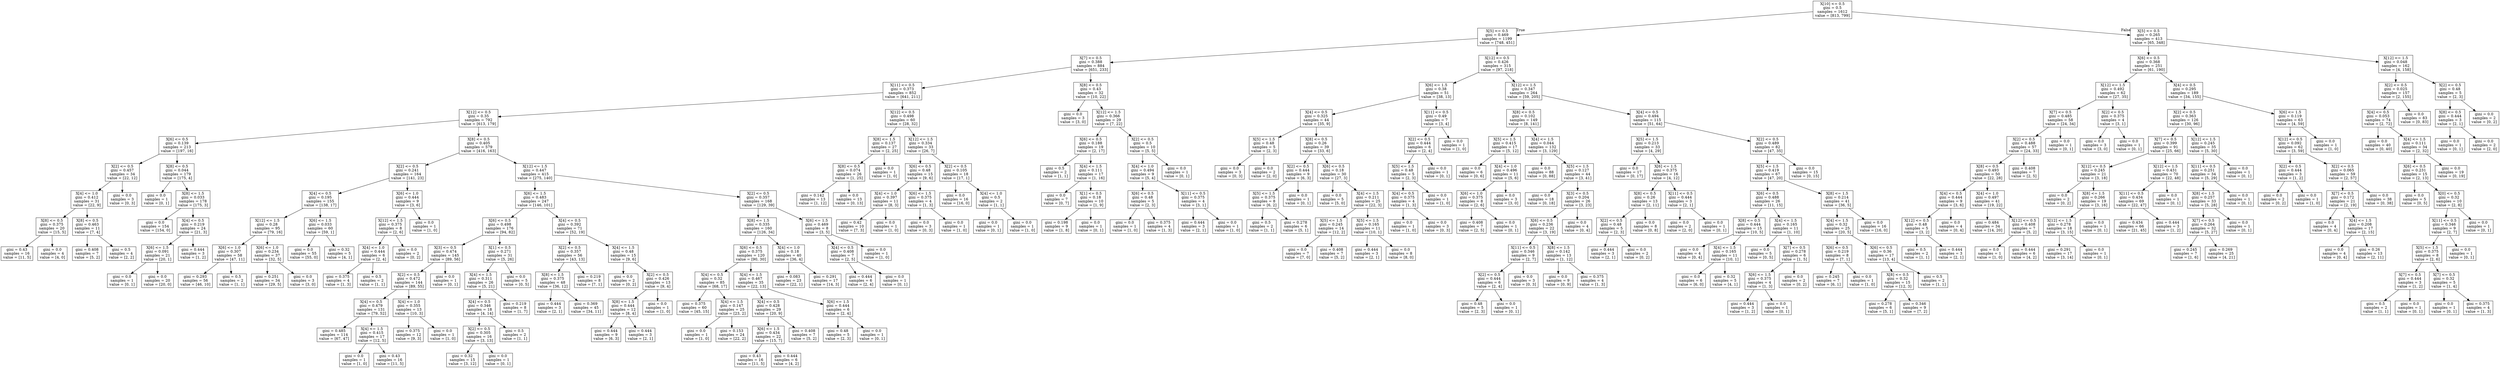 digraph Tree {
node [shape=box] ;
0 [label="X[10] <= 0.5\ngini = 0.5\nsamples = 1612\nvalue = [813, 799]"] ;
1 [label="X[5] <= 0.5\ngini = 0.469\nsamples = 1199\nvalue = [748, 451]"] ;
0 -> 1 [labeldistance=2.5, labelangle=45, headlabel="True"] ;
2 [label="X[7] <= 0.5\ngini = 0.388\nsamples = 884\nvalue = [651, 233]"] ;
1 -> 2 ;
3 [label="X[11] <= 0.5\ngini = 0.373\nsamples = 852\nvalue = [641, 211]"] ;
2 -> 3 ;
4 [label="X[12] <= 0.5\ngini = 0.35\nsamples = 792\nvalue = [613, 179]"] ;
3 -> 4 ;
5 [label="X[6] <= 0.5\ngini = 0.139\nsamples = 213\nvalue = [197, 16]"] ;
4 -> 5 ;
6 [label="X[2] <= 0.5\ngini = 0.457\nsamples = 34\nvalue = [22, 12]"] ;
5 -> 6 ;
7 [label="X[4] <= 1.0\ngini = 0.412\nsamples = 31\nvalue = [22, 9]"] ;
6 -> 7 ;
8 [label="X[8] <= 0.5\ngini = 0.375\nsamples = 20\nvalue = [15, 5]"] ;
7 -> 8 ;
9 [label="gini = 0.43\nsamples = 16\nvalue = [11, 5]"] ;
8 -> 9 ;
10 [label="gini = 0.0\nsamples = 4\nvalue = [4, 0]"] ;
8 -> 10 ;
11 [label="X[8] <= 0.5\ngini = 0.463\nsamples = 11\nvalue = [7, 4]"] ;
7 -> 11 ;
12 [label="gini = 0.408\nsamples = 7\nvalue = [5, 2]"] ;
11 -> 12 ;
13 [label="gini = 0.5\nsamples = 4\nvalue = [2, 2]"] ;
11 -> 13 ;
14 [label="gini = 0.0\nsamples = 3\nvalue = [0, 3]"] ;
6 -> 14 ;
15 [label="X[8] <= 0.5\ngini = 0.044\nsamples = 179\nvalue = [175, 4]"] ;
5 -> 15 ;
16 [label="gini = 0.0\nsamples = 1\nvalue = [0, 1]"] ;
15 -> 16 ;
17 [label="X[8] <= 1.5\ngini = 0.033\nsamples = 178\nvalue = [175, 3]"] ;
15 -> 17 ;
18 [label="gini = 0.0\nsamples = 154\nvalue = [154, 0]"] ;
17 -> 18 ;
19 [label="X[4] <= 0.5\ngini = 0.219\nsamples = 24\nvalue = [21, 3]"] ;
17 -> 19 ;
20 [label="X[6] <= 1.5\ngini = 0.091\nsamples = 21\nvalue = [20, 1]"] ;
19 -> 20 ;
21 [label="gini = 0.0\nsamples = 1\nvalue = [0, 1]"] ;
20 -> 21 ;
22 [label="gini = 0.0\nsamples = 20\nvalue = [20, 0]"] ;
20 -> 22 ;
23 [label="gini = 0.444\nsamples = 3\nvalue = [1, 2]"] ;
19 -> 23 ;
24 [label="X[8] <= 0.5\ngini = 0.405\nsamples = 579\nvalue = [416, 163]"] ;
4 -> 24 ;
25 [label="X[2] <= 0.5\ngini = 0.241\nsamples = 164\nvalue = [141, 23]"] ;
24 -> 25 ;
26 [label="X[4] <= 0.5\ngini = 0.195\nsamples = 155\nvalue = [138, 17]"] ;
25 -> 26 ;
27 [label="X[12] <= 1.5\ngini = 0.28\nsamples = 95\nvalue = [79, 16]"] ;
26 -> 27 ;
28 [label="X[6] <= 1.0\ngini = 0.307\nsamples = 58\nvalue = [47, 11]"] ;
27 -> 28 ;
29 [label="gini = 0.293\nsamples = 56\nvalue = [46, 10]"] ;
28 -> 29 ;
30 [label="gini = 0.5\nsamples = 2\nvalue = [1, 1]"] ;
28 -> 30 ;
31 [label="X[6] <= 1.0\ngini = 0.234\nsamples = 37\nvalue = [32, 5]"] ;
27 -> 31 ;
32 [label="gini = 0.251\nsamples = 34\nvalue = [29, 5]"] ;
31 -> 32 ;
33 [label="gini = 0.0\nsamples = 3\nvalue = [3, 0]"] ;
31 -> 33 ;
34 [label="X[6] <= 1.5\ngini = 0.033\nsamples = 60\nvalue = [59, 1]"] ;
26 -> 34 ;
35 [label="gini = 0.0\nsamples = 55\nvalue = [55, 0]"] ;
34 -> 35 ;
36 [label="gini = 0.32\nsamples = 5\nvalue = [4, 1]"] ;
34 -> 36 ;
37 [label="X[6] <= 1.0\ngini = 0.444\nsamples = 9\nvalue = [3, 6]"] ;
25 -> 37 ;
38 [label="X[12] <= 1.5\ngini = 0.375\nsamples = 8\nvalue = [2, 6]"] ;
37 -> 38 ;
39 [label="X[4] <= 1.0\ngini = 0.444\nsamples = 6\nvalue = [2, 4]"] ;
38 -> 39 ;
40 [label="gini = 0.375\nsamples = 4\nvalue = [1, 3]"] ;
39 -> 40 ;
41 [label="gini = 0.5\nsamples = 2\nvalue = [1, 1]"] ;
39 -> 41 ;
42 [label="gini = 0.0\nsamples = 2\nvalue = [0, 2]"] ;
38 -> 42 ;
43 [label="gini = 0.0\nsamples = 1\nvalue = [1, 0]"] ;
37 -> 43 ;
44 [label="X[12] <= 1.5\ngini = 0.447\nsamples = 415\nvalue = [275, 140]"] ;
24 -> 44 ;
45 [label="X[6] <= 1.5\ngini = 0.483\nsamples = 247\nvalue = [146, 101]"] ;
44 -> 45 ;
46 [label="X[6] <= 0.5\ngini = 0.498\nsamples = 176\nvalue = [94, 82]"] ;
45 -> 46 ;
47 [label="X[3] <= 0.5\ngini = 0.474\nsamples = 145\nvalue = [89, 56]"] ;
46 -> 47 ;
48 [label="X[2] <= 0.5\ngini = 0.472\nsamples = 144\nvalue = [89, 55]"] ;
47 -> 48 ;
49 [label="X[4] <= 0.5\ngini = 0.479\nsamples = 131\nvalue = [79, 52]"] ;
48 -> 49 ;
50 [label="gini = 0.485\nsamples = 114\nvalue = [67, 47]"] ;
49 -> 50 ;
51 [label="X[4] <= 1.5\ngini = 0.415\nsamples = 17\nvalue = [12, 5]"] ;
49 -> 51 ;
52 [label="gini = 0.0\nsamples = 1\nvalue = [1, 0]"] ;
51 -> 52 ;
53 [label="gini = 0.43\nsamples = 16\nvalue = [11, 5]"] ;
51 -> 53 ;
54 [label="X[4] <= 1.0\ngini = 0.355\nsamples = 13\nvalue = [10, 3]"] ;
48 -> 54 ;
55 [label="gini = 0.375\nsamples = 12\nvalue = [9, 3]"] ;
54 -> 55 ;
56 [label="gini = 0.0\nsamples = 1\nvalue = [1, 0]"] ;
54 -> 56 ;
57 [label="gini = 0.0\nsamples = 1\nvalue = [0, 1]"] ;
47 -> 57 ;
58 [label="X[1] <= 0.5\ngini = 0.271\nsamples = 31\nvalue = [5, 26]"] ;
46 -> 58 ;
59 [label="X[4] <= 1.5\ngini = 0.311\nsamples = 26\nvalue = [5, 21]"] ;
58 -> 59 ;
60 [label="X[4] <= 0.5\ngini = 0.346\nsamples = 18\nvalue = [4, 14]"] ;
59 -> 60 ;
61 [label="X[2] <= 0.5\ngini = 0.305\nsamples = 16\nvalue = [3, 13]"] ;
60 -> 61 ;
62 [label="gini = 0.32\nsamples = 15\nvalue = [3, 12]"] ;
61 -> 62 ;
63 [label="gini = 0.0\nsamples = 1\nvalue = [0, 1]"] ;
61 -> 63 ;
64 [label="gini = 0.5\nsamples = 2\nvalue = [1, 1]"] ;
60 -> 64 ;
65 [label="gini = 0.219\nsamples = 8\nvalue = [1, 7]"] ;
59 -> 65 ;
66 [label="gini = 0.0\nsamples = 5\nvalue = [0, 5]"] ;
58 -> 66 ;
67 [label="X[4] <= 0.5\ngini = 0.392\nsamples = 71\nvalue = [52, 19]"] ;
45 -> 67 ;
68 [label="X[2] <= 0.5\ngini = 0.357\nsamples = 56\nvalue = [43, 13]"] ;
67 -> 68 ;
69 [label="X[8] <= 1.5\ngini = 0.375\nsamples = 48\nvalue = [36, 12]"] ;
68 -> 69 ;
70 [label="gini = 0.444\nsamples = 3\nvalue = [2, 1]"] ;
69 -> 70 ;
71 [label="gini = 0.369\nsamples = 45\nvalue = [34, 11]"] ;
69 -> 71 ;
72 [label="gini = 0.219\nsamples = 8\nvalue = [7, 1]"] ;
68 -> 72 ;
73 [label="X[4] <= 1.5\ngini = 0.48\nsamples = 15\nvalue = [9, 6]"] ;
67 -> 73 ;
74 [label="gini = 0.0\nsamples = 2\nvalue = [0, 2]"] ;
73 -> 74 ;
75 [label="X[2] <= 0.5\ngini = 0.426\nsamples = 13\nvalue = [9, 4]"] ;
73 -> 75 ;
76 [label="X[8] <= 1.5\ngini = 0.444\nsamples = 12\nvalue = [8, 4]"] ;
75 -> 76 ;
77 [label="gini = 0.444\nsamples = 9\nvalue = [6, 3]"] ;
76 -> 77 ;
78 [label="gini = 0.444\nsamples = 3\nvalue = [2, 1]"] ;
76 -> 78 ;
79 [label="gini = 0.0\nsamples = 1\nvalue = [1, 0]"] ;
75 -> 79 ;
80 [label="X[2] <= 0.5\ngini = 0.357\nsamples = 168\nvalue = [129, 39]"] ;
44 -> 80 ;
81 [label="X[8] <= 1.5\ngini = 0.335\nsamples = 160\nvalue = [126, 34]"] ;
80 -> 81 ;
82 [label="X[6] <= 0.5\ngini = 0.375\nsamples = 120\nvalue = [90, 30]"] ;
81 -> 82 ;
83 [label="X[4] <= 0.5\ngini = 0.32\nsamples = 85\nvalue = [68, 17]"] ;
82 -> 83 ;
84 [label="gini = 0.375\nsamples = 60\nvalue = [45, 15]"] ;
83 -> 84 ;
85 [label="X[4] <= 1.5\ngini = 0.147\nsamples = 25\nvalue = [23, 2]"] ;
83 -> 85 ;
86 [label="gini = 0.0\nsamples = 1\nvalue = [1, 0]"] ;
85 -> 86 ;
87 [label="gini = 0.153\nsamples = 24\nvalue = [22, 2]"] ;
85 -> 87 ;
88 [label="X[4] <= 1.5\ngini = 0.467\nsamples = 35\nvalue = [22, 13]"] ;
82 -> 88 ;
89 [label="X[4] <= 0.5\ngini = 0.428\nsamples = 29\nvalue = [20, 9]"] ;
88 -> 89 ;
90 [label="X[6] <= 1.5\ngini = 0.434\nsamples = 22\nvalue = [15, 7]"] ;
89 -> 90 ;
91 [label="gini = 0.43\nsamples = 16\nvalue = [11, 5]"] ;
90 -> 91 ;
92 [label="gini = 0.444\nsamples = 6\nvalue = [4, 2]"] ;
90 -> 92 ;
93 [label="gini = 0.408\nsamples = 7\nvalue = [5, 2]"] ;
89 -> 93 ;
94 [label="X[6] <= 1.5\ngini = 0.444\nsamples = 6\nvalue = [2, 4]"] ;
88 -> 94 ;
95 [label="gini = 0.48\nsamples = 5\nvalue = [2, 3]"] ;
94 -> 95 ;
96 [label="gini = 0.0\nsamples = 1\nvalue = [0, 1]"] ;
94 -> 96 ;
97 [label="X[4] <= 1.0\ngini = 0.18\nsamples = 40\nvalue = [36, 4]"] ;
81 -> 97 ;
98 [label="gini = 0.083\nsamples = 23\nvalue = [22, 1]"] ;
97 -> 98 ;
99 [label="gini = 0.291\nsamples = 17\nvalue = [14, 3]"] ;
97 -> 99 ;
100 [label="X[6] <= 1.5\ngini = 0.469\nsamples = 8\nvalue = [3, 5]"] ;
80 -> 100 ;
101 [label="X[4] <= 0.5\ngini = 0.408\nsamples = 7\nvalue = [2, 5]"] ;
100 -> 101 ;
102 [label="gini = 0.444\nsamples = 6\nvalue = [2, 4]"] ;
101 -> 102 ;
103 [label="gini = 0.0\nsamples = 1\nvalue = [0, 1]"] ;
101 -> 103 ;
104 [label="gini = 0.0\nsamples = 1\nvalue = [1, 0]"] ;
100 -> 104 ;
105 [label="X[12] <= 0.5\ngini = 0.498\nsamples = 60\nvalue = [28, 32]"] ;
3 -> 105 ;
106 [label="X[8] <= 1.5\ngini = 0.137\nsamples = 27\nvalue = [2, 25]"] ;
105 -> 106 ;
107 [label="X[8] <= 0.5\ngini = 0.074\nsamples = 26\nvalue = [1, 25]"] ;
106 -> 107 ;
108 [label="gini = 0.142\nsamples = 13\nvalue = [1, 12]"] ;
107 -> 108 ;
109 [label="gini = 0.0\nsamples = 13\nvalue = [0, 13]"] ;
107 -> 109 ;
110 [label="gini = 0.0\nsamples = 1\nvalue = [1, 0]"] ;
106 -> 110 ;
111 [label="X[12] <= 1.5\ngini = 0.334\nsamples = 33\nvalue = [26, 7]"] ;
105 -> 111 ;
112 [label="X[6] <= 0.5\ngini = 0.48\nsamples = 15\nvalue = [9, 6]"] ;
111 -> 112 ;
113 [label="X[4] <= 1.0\ngini = 0.397\nsamples = 11\nvalue = [8, 3]"] ;
112 -> 113 ;
114 [label="gini = 0.42\nsamples = 10\nvalue = [7, 3]"] ;
113 -> 114 ;
115 [label="gini = 0.0\nsamples = 1\nvalue = [1, 0]"] ;
113 -> 115 ;
116 [label="X[6] <= 1.5\ngini = 0.375\nsamples = 4\nvalue = [1, 3]"] ;
112 -> 116 ;
117 [label="gini = 0.0\nsamples = 3\nvalue = [0, 3]"] ;
116 -> 117 ;
118 [label="gini = 0.0\nsamples = 1\nvalue = [1, 0]"] ;
116 -> 118 ;
119 [label="X[2] <= 0.5\ngini = 0.105\nsamples = 18\nvalue = [17, 1]"] ;
111 -> 119 ;
120 [label="gini = 0.0\nsamples = 16\nvalue = [16, 0]"] ;
119 -> 120 ;
121 [label="X[4] <= 1.0\ngini = 0.5\nsamples = 2\nvalue = [1, 1]"] ;
119 -> 121 ;
122 [label="gini = 0.0\nsamples = 1\nvalue = [0, 1]"] ;
121 -> 122 ;
123 [label="gini = 0.0\nsamples = 1\nvalue = [1, 0]"] ;
121 -> 123 ;
124 [label="X[8] <= 0.5\ngini = 0.43\nsamples = 32\nvalue = [10, 22]"] ;
2 -> 124 ;
125 [label="gini = 0.0\nsamples = 3\nvalue = [3, 0]"] ;
124 -> 125 ;
126 [label="X[12] <= 1.5\ngini = 0.366\nsamples = 29\nvalue = [7, 22]"] ;
124 -> 126 ;
127 [label="X[6] <= 0.5\ngini = 0.188\nsamples = 19\nvalue = [2, 17]"] ;
126 -> 127 ;
128 [label="gini = 0.5\nsamples = 2\nvalue = [1, 1]"] ;
127 -> 128 ;
129 [label="X[4] <= 1.5\ngini = 0.111\nsamples = 17\nvalue = [1, 16]"] ;
127 -> 129 ;
130 [label="gini = 0.0\nsamples = 7\nvalue = [0, 7]"] ;
129 -> 130 ;
131 [label="X[1] <= 0.5\ngini = 0.18\nsamples = 10\nvalue = [1, 9]"] ;
129 -> 131 ;
132 [label="gini = 0.198\nsamples = 9\nvalue = [1, 8]"] ;
131 -> 132 ;
133 [label="gini = 0.0\nsamples = 1\nvalue = [0, 1]"] ;
131 -> 133 ;
134 [label="X[2] <= 0.5\ngini = 0.5\nsamples = 10\nvalue = [5, 5]"] ;
126 -> 134 ;
135 [label="X[4] <= 1.0\ngini = 0.494\nsamples = 9\nvalue = [5, 4]"] ;
134 -> 135 ;
136 [label="X[6] <= 0.5\ngini = 0.48\nsamples = 5\nvalue = [2, 3]"] ;
135 -> 136 ;
137 [label="gini = 0.0\nsamples = 1\nvalue = [1, 0]"] ;
136 -> 137 ;
138 [label="gini = 0.375\nsamples = 4\nvalue = [1, 3]"] ;
136 -> 138 ;
139 [label="X[11] <= 0.5\ngini = 0.375\nsamples = 4\nvalue = [3, 1]"] ;
135 -> 139 ;
140 [label="gini = 0.444\nsamples = 3\nvalue = [2, 1]"] ;
139 -> 140 ;
141 [label="gini = 0.0\nsamples = 1\nvalue = [1, 0]"] ;
139 -> 141 ;
142 [label="gini = 0.0\nsamples = 1\nvalue = [0, 1]"] ;
134 -> 142 ;
143 [label="X[12] <= 0.5\ngini = 0.426\nsamples = 315\nvalue = [97, 218]"] ;
1 -> 143 ;
144 [label="X[6] <= 1.5\ngini = 0.38\nsamples = 51\nvalue = [38, 13]"] ;
143 -> 144 ;
145 [label="X[4] <= 0.5\ngini = 0.325\nsamples = 44\nvalue = [35, 9]"] ;
144 -> 145 ;
146 [label="X[5] <= 1.5\ngini = 0.48\nsamples = 5\nvalue = [2, 3]"] ;
145 -> 146 ;
147 [label="gini = 0.0\nsamples = 3\nvalue = [0, 3]"] ;
146 -> 147 ;
148 [label="gini = 0.0\nsamples = 2\nvalue = [2, 0]"] ;
146 -> 148 ;
149 [label="X[8] <= 0.5\ngini = 0.26\nsamples = 39\nvalue = [33, 6]"] ;
145 -> 149 ;
150 [label="X[2] <= 0.5\ngini = 0.444\nsamples = 9\nvalue = [6, 3]"] ;
149 -> 150 ;
151 [label="X[5] <= 1.5\ngini = 0.375\nsamples = 8\nvalue = [6, 2]"] ;
150 -> 151 ;
152 [label="gini = 0.5\nsamples = 2\nvalue = [1, 1]"] ;
151 -> 152 ;
153 [label="gini = 0.278\nsamples = 6\nvalue = [5, 1]"] ;
151 -> 153 ;
154 [label="gini = 0.0\nsamples = 1\nvalue = [0, 1]"] ;
150 -> 154 ;
155 [label="X[6] <= 0.5\ngini = 0.18\nsamples = 30\nvalue = [27, 3]"] ;
149 -> 155 ;
156 [label="gini = 0.0\nsamples = 5\nvalue = [5, 0]"] ;
155 -> 156 ;
157 [label="X[4] <= 1.5\ngini = 0.211\nsamples = 25\nvalue = [22, 3]"] ;
155 -> 157 ;
158 [label="X[5] <= 1.5\ngini = 0.245\nsamples = 14\nvalue = [12, 2]"] ;
157 -> 158 ;
159 [label="gini = 0.0\nsamples = 7\nvalue = [7, 0]"] ;
158 -> 159 ;
160 [label="gini = 0.408\nsamples = 7\nvalue = [5, 2]"] ;
158 -> 160 ;
161 [label="X[5] <= 1.5\ngini = 0.165\nsamples = 11\nvalue = [10, 1]"] ;
157 -> 161 ;
162 [label="gini = 0.444\nsamples = 3\nvalue = [2, 1]"] ;
161 -> 162 ;
163 [label="gini = 0.0\nsamples = 8\nvalue = [8, 0]"] ;
161 -> 163 ;
164 [label="X[11] <= 0.5\ngini = 0.49\nsamples = 7\nvalue = [3, 4]"] ;
144 -> 164 ;
165 [label="X[2] <= 0.5\ngini = 0.444\nsamples = 6\nvalue = [2, 4]"] ;
164 -> 165 ;
166 [label="X[5] <= 1.5\ngini = 0.48\nsamples = 5\nvalue = [2, 3]"] ;
165 -> 166 ;
167 [label="X[4] <= 0.5\ngini = 0.375\nsamples = 4\nvalue = [1, 3]"] ;
166 -> 167 ;
168 [label="gini = 0.0\nsamples = 1\nvalue = [1, 0]"] ;
167 -> 168 ;
169 [label="gini = 0.0\nsamples = 3\nvalue = [0, 3]"] ;
167 -> 169 ;
170 [label="gini = 0.0\nsamples = 1\nvalue = [1, 0]"] ;
166 -> 170 ;
171 [label="gini = 0.0\nsamples = 1\nvalue = [0, 1]"] ;
165 -> 171 ;
172 [label="gini = 0.0\nsamples = 1\nvalue = [1, 0]"] ;
164 -> 172 ;
173 [label="X[12] <= 1.5\ngini = 0.347\nsamples = 264\nvalue = [59, 205]"] ;
143 -> 173 ;
174 [label="X[8] <= 0.5\ngini = 0.102\nsamples = 149\nvalue = [8, 141]"] ;
173 -> 174 ;
175 [label="X[5] <= 1.5\ngini = 0.415\nsamples = 17\nvalue = [5, 12]"] ;
174 -> 175 ;
176 [label="gini = 0.0\nsamples = 6\nvalue = [0, 6]"] ;
175 -> 176 ;
177 [label="X[4] <= 1.0\ngini = 0.496\nsamples = 11\nvalue = [5, 6]"] ;
175 -> 177 ;
178 [label="X[6] <= 1.0\ngini = 0.375\nsamples = 8\nvalue = [2, 6]"] ;
177 -> 178 ;
179 [label="gini = 0.408\nsamples = 7\nvalue = [2, 5]"] ;
178 -> 179 ;
180 [label="gini = 0.0\nsamples = 1\nvalue = [0, 1]"] ;
178 -> 180 ;
181 [label="gini = 0.0\nsamples = 3\nvalue = [3, 0]"] ;
177 -> 181 ;
182 [label="X[4] <= 1.5\ngini = 0.044\nsamples = 132\nvalue = [3, 129]"] ;
174 -> 182 ;
183 [label="gini = 0.0\nsamples = 88\nvalue = [0, 88]"] ;
182 -> 183 ;
184 [label="X[5] <= 1.5\ngini = 0.127\nsamples = 44\nvalue = [3, 41]"] ;
182 -> 184 ;
185 [label="gini = 0.0\nsamples = 18\nvalue = [0, 18]"] ;
184 -> 185 ;
186 [label="X[3] <= 0.5\ngini = 0.204\nsamples = 26\nvalue = [3, 23]"] ;
184 -> 186 ;
187 [label="X[6] <= 0.5\ngini = 0.236\nsamples = 22\nvalue = [3, 19]"] ;
186 -> 187 ;
188 [label="X[11] <= 0.5\ngini = 0.346\nsamples = 9\nvalue = [2, 7]"] ;
187 -> 188 ;
189 [label="X[2] <= 0.5\ngini = 0.444\nsamples = 6\nvalue = [2, 4]"] ;
188 -> 189 ;
190 [label="gini = 0.48\nsamples = 5\nvalue = [2, 3]"] ;
189 -> 190 ;
191 [label="gini = 0.0\nsamples = 1\nvalue = [0, 1]"] ;
189 -> 191 ;
192 [label="gini = 0.0\nsamples = 3\nvalue = [0, 3]"] ;
188 -> 192 ;
193 [label="X[8] <= 1.5\ngini = 0.142\nsamples = 13\nvalue = [1, 12]"] ;
187 -> 193 ;
194 [label="gini = 0.0\nsamples = 9\nvalue = [0, 9]"] ;
193 -> 194 ;
195 [label="gini = 0.375\nsamples = 4\nvalue = [1, 3]"] ;
193 -> 195 ;
196 [label="gini = 0.0\nsamples = 4\nvalue = [0, 4]"] ;
186 -> 196 ;
197 [label="X[4] <= 0.5\ngini = 0.494\nsamples = 115\nvalue = [51, 64]"] ;
173 -> 197 ;
198 [label="X[5] <= 1.5\ngini = 0.213\nsamples = 33\nvalue = [4, 29]"] ;
197 -> 198 ;
199 [label="gini = 0.0\nsamples = 17\nvalue = [0, 17]"] ;
198 -> 199 ;
200 [label="X[6] <= 1.5\ngini = 0.375\nsamples = 16\nvalue = [4, 12]"] ;
198 -> 200 ;
201 [label="X[8] <= 0.5\ngini = 0.26\nsamples = 13\nvalue = [2, 11]"] ;
200 -> 201 ;
202 [label="X[2] <= 0.5\ngini = 0.48\nsamples = 5\nvalue = [2, 3]"] ;
201 -> 202 ;
203 [label="gini = 0.444\nsamples = 3\nvalue = [2, 1]"] ;
202 -> 203 ;
204 [label="gini = 0.0\nsamples = 2\nvalue = [0, 2]"] ;
202 -> 204 ;
205 [label="gini = 0.0\nsamples = 8\nvalue = [0, 8]"] ;
201 -> 205 ;
206 [label="X[11] <= 0.5\ngini = 0.444\nsamples = 3\nvalue = [2, 1]"] ;
200 -> 206 ;
207 [label="gini = 0.0\nsamples = 2\nvalue = [2, 0]"] ;
206 -> 207 ;
208 [label="gini = 0.0\nsamples = 1\nvalue = [0, 1]"] ;
206 -> 208 ;
209 [label="X[2] <= 0.5\ngini = 0.489\nsamples = 82\nvalue = [47, 35]"] ;
197 -> 209 ;
210 [label="X[5] <= 1.5\ngini = 0.419\nsamples = 67\nvalue = [47, 20]"] ;
209 -> 210 ;
211 [label="X[6] <= 0.5\ngini = 0.488\nsamples = 26\nvalue = [11, 15]"] ;
210 -> 211 ;
212 [label="X[8] <= 0.5\ngini = 0.444\nsamples = 15\nvalue = [10, 5]"] ;
211 -> 212 ;
213 [label="gini = 0.0\nsamples = 4\nvalue = [0, 4]"] ;
212 -> 213 ;
214 [label="X[4] <= 1.5\ngini = 0.165\nsamples = 11\nvalue = [10, 1]"] ;
212 -> 214 ;
215 [label="gini = 0.0\nsamples = 6\nvalue = [6, 0]"] ;
214 -> 215 ;
216 [label="gini = 0.32\nsamples = 5\nvalue = [4, 1]"] ;
214 -> 216 ;
217 [label="X[4] <= 1.5\ngini = 0.165\nsamples = 11\nvalue = [1, 10]"] ;
211 -> 217 ;
218 [label="gini = 0.0\nsamples = 5\nvalue = [0, 5]"] ;
217 -> 218 ;
219 [label="X[7] <= 0.5\ngini = 0.278\nsamples = 6\nvalue = [1, 5]"] ;
217 -> 219 ;
220 [label="X[6] <= 1.5\ngini = 0.375\nsamples = 4\nvalue = [1, 3]"] ;
219 -> 220 ;
221 [label="gini = 0.444\nsamples = 3\nvalue = [1, 2]"] ;
220 -> 221 ;
222 [label="gini = 0.0\nsamples = 1\nvalue = [0, 1]"] ;
220 -> 222 ;
223 [label="gini = 0.0\nsamples = 2\nvalue = [0, 2]"] ;
219 -> 223 ;
224 [label="X[8] <= 1.5\ngini = 0.214\nsamples = 41\nvalue = [36, 5]"] ;
210 -> 224 ;
225 [label="X[4] <= 1.5\ngini = 0.32\nsamples = 25\nvalue = [20, 5]"] ;
224 -> 225 ;
226 [label="X[6] <= 0.5\ngini = 0.219\nsamples = 8\nvalue = [7, 1]"] ;
225 -> 226 ;
227 [label="gini = 0.245\nsamples = 7\nvalue = [6, 1]"] ;
226 -> 227 ;
228 [label="gini = 0.0\nsamples = 1\nvalue = [1, 0]"] ;
226 -> 228 ;
229 [label="X[6] <= 0.5\ngini = 0.36\nsamples = 17\nvalue = [13, 4]"] ;
225 -> 229 ;
230 [label="X[8] <= 0.5\ngini = 0.32\nsamples = 15\nvalue = [12, 3]"] ;
229 -> 230 ;
231 [label="gini = 0.278\nsamples = 6\nvalue = [5, 1]"] ;
230 -> 231 ;
232 [label="gini = 0.346\nsamples = 9\nvalue = [7, 2]"] ;
230 -> 232 ;
233 [label="gini = 0.5\nsamples = 2\nvalue = [1, 1]"] ;
229 -> 233 ;
234 [label="gini = 0.0\nsamples = 16\nvalue = [16, 0]"] ;
224 -> 234 ;
235 [label="gini = 0.0\nsamples = 15\nvalue = [0, 15]"] ;
209 -> 235 ;
236 [label="X[5] <= 0.5\ngini = 0.265\nsamples = 413\nvalue = [65, 348]"] ;
0 -> 236 [labeldistance=2.5, labelangle=-45, headlabel="False"] ;
237 [label="X[6] <= 0.5\ngini = 0.368\nsamples = 251\nvalue = [61, 190]"] ;
236 -> 237 ;
238 [label="X[12] <= 1.5\ngini = 0.492\nsamples = 62\nvalue = [27, 35]"] ;
237 -> 238 ;
239 [label="X[7] <= 0.5\ngini = 0.485\nsamples = 58\nvalue = [24, 34]"] ;
238 -> 239 ;
240 [label="X[2] <= 0.5\ngini = 0.488\nsamples = 57\nvalue = [24, 33]"] ;
239 -> 240 ;
241 [label="X[8] <= 0.5\ngini = 0.493\nsamples = 50\nvalue = [22, 28]"] ;
240 -> 241 ;
242 [label="X[4] <= 0.5\ngini = 0.444\nsamples = 9\nvalue = [3, 6]"] ;
241 -> 242 ;
243 [label="X[12] <= 0.5\ngini = 0.48\nsamples = 5\nvalue = [3, 2]"] ;
242 -> 243 ;
244 [label="gini = 0.5\nsamples = 2\nvalue = [1, 1]"] ;
243 -> 244 ;
245 [label="gini = 0.444\nsamples = 3\nvalue = [2, 1]"] ;
243 -> 245 ;
246 [label="gini = 0.0\nsamples = 4\nvalue = [0, 4]"] ;
242 -> 246 ;
247 [label="X[4] <= 1.0\ngini = 0.497\nsamples = 41\nvalue = [19, 22]"] ;
241 -> 247 ;
248 [label="gini = 0.484\nsamples = 34\nvalue = [14, 20]"] ;
247 -> 248 ;
249 [label="X[12] <= 0.5\ngini = 0.408\nsamples = 7\nvalue = [5, 2]"] ;
247 -> 249 ;
250 [label="gini = 0.0\nsamples = 1\nvalue = [1, 0]"] ;
249 -> 250 ;
251 [label="gini = 0.444\nsamples = 6\nvalue = [4, 2]"] ;
249 -> 251 ;
252 [label="gini = 0.408\nsamples = 7\nvalue = [2, 5]"] ;
240 -> 252 ;
253 [label="gini = 0.0\nsamples = 1\nvalue = [0, 1]"] ;
239 -> 253 ;
254 [label="X[2] <= 0.5\ngini = 0.375\nsamples = 4\nvalue = [3, 1]"] ;
238 -> 254 ;
255 [label="gini = 0.0\nsamples = 3\nvalue = [3, 0]"] ;
254 -> 255 ;
256 [label="gini = 0.0\nsamples = 1\nvalue = [0, 1]"] ;
254 -> 256 ;
257 [label="X[4] <= 0.5\ngini = 0.295\nsamples = 189\nvalue = [34, 155]"] ;
237 -> 257 ;
258 [label="X[2] <= 0.5\ngini = 0.363\nsamples = 126\nvalue = [30, 96]"] ;
257 -> 258 ;
259 [label="X[7] <= 0.5\ngini = 0.399\nsamples = 91\nvalue = [25, 66]"] ;
258 -> 259 ;
260 [label="X[12] <= 0.5\ngini = 0.245\nsamples = 21\nvalue = [3, 18]"] ;
259 -> 260 ;
261 [label="gini = 0.0\nsamples = 2\nvalue = [0, 2]"] ;
260 -> 261 ;
262 [label="X[8] <= 1.5\ngini = 0.266\nsamples = 19\nvalue = [3, 16]"] ;
260 -> 262 ;
263 [label="X[12] <= 1.5\ngini = 0.278\nsamples = 18\nvalue = [3, 15]"] ;
262 -> 263 ;
264 [label="gini = 0.291\nsamples = 17\nvalue = [3, 14]"] ;
263 -> 264 ;
265 [label="gini = 0.0\nsamples = 1\nvalue = [0, 1]"] ;
263 -> 265 ;
266 [label="gini = 0.0\nsamples = 1\nvalue = [0, 1]"] ;
262 -> 266 ;
267 [label="X[12] <= 1.5\ngini = 0.431\nsamples = 70\nvalue = [22, 48]"] ;
259 -> 267 ;
268 [label="X[11] <= 0.5\ngini = 0.434\nsamples = 69\nvalue = [22, 47]"] ;
267 -> 268 ;
269 [label="gini = 0.434\nsamples = 66\nvalue = [21, 45]"] ;
268 -> 269 ;
270 [label="gini = 0.444\nsamples = 3\nvalue = [1, 2]"] ;
268 -> 270 ;
271 [label="gini = 0.0\nsamples = 1\nvalue = [0, 1]"] ;
267 -> 271 ;
272 [label="X[12] <= 1.5\ngini = 0.245\nsamples = 35\nvalue = [5, 30]"] ;
258 -> 272 ;
273 [label="X[11] <= 0.5\ngini = 0.251\nsamples = 34\nvalue = [5, 29]"] ;
272 -> 273 ;
274 [label="X[8] <= 1.5\ngini = 0.257\nsamples = 33\nvalue = [5, 28]"] ;
273 -> 274 ;
275 [label="X[7] <= 0.5\ngini = 0.264\nsamples = 32\nvalue = [5, 27]"] ;
274 -> 275 ;
276 [label="gini = 0.245\nsamples = 7\nvalue = [1, 6]"] ;
275 -> 276 ;
277 [label="gini = 0.269\nsamples = 25\nvalue = [4, 21]"] ;
275 -> 277 ;
278 [label="gini = 0.0\nsamples = 1\nvalue = [0, 1]"] ;
274 -> 278 ;
279 [label="gini = 0.0\nsamples = 1\nvalue = [0, 1]"] ;
273 -> 279 ;
280 [label="gini = 0.0\nsamples = 1\nvalue = [0, 1]"] ;
272 -> 280 ;
281 [label="X[6] <= 1.5\ngini = 0.119\nsamples = 63\nvalue = [4, 59]"] ;
257 -> 281 ;
282 [label="X[12] <= 0.5\ngini = 0.092\nsamples = 62\nvalue = [3, 59]"] ;
281 -> 282 ;
283 [label="X[2] <= 0.5\ngini = 0.444\nsamples = 3\nvalue = [1, 2]"] ;
282 -> 283 ;
284 [label="gini = 0.0\nsamples = 2\nvalue = [0, 2]"] ;
283 -> 284 ;
285 [label="gini = 0.0\nsamples = 1\nvalue = [1, 0]"] ;
283 -> 285 ;
286 [label="X[2] <= 0.5\ngini = 0.065\nsamples = 59\nvalue = [2, 57]"] ;
282 -> 286 ;
287 [label="X[7] <= 0.5\ngini = 0.172\nsamples = 21\nvalue = [2, 19]"] ;
286 -> 287 ;
288 [label="gini = 0.0\nsamples = 4\nvalue = [0, 4]"] ;
287 -> 288 ;
289 [label="X[4] <= 1.5\ngini = 0.208\nsamples = 17\nvalue = [2, 15]"] ;
287 -> 289 ;
290 [label="gini = 0.0\nsamples = 4\nvalue = [0, 4]"] ;
289 -> 290 ;
291 [label="gini = 0.26\nsamples = 13\nvalue = [2, 11]"] ;
289 -> 291 ;
292 [label="gini = 0.0\nsamples = 38\nvalue = [0, 38]"] ;
286 -> 292 ;
293 [label="gini = 0.0\nsamples = 1\nvalue = [1, 0]"] ;
281 -> 293 ;
294 [label="X[12] <= 1.5\ngini = 0.048\nsamples = 162\nvalue = [4, 158]"] ;
236 -> 294 ;
295 [label="X[2] <= 0.5\ngini = 0.025\nsamples = 157\nvalue = [2, 155]"] ;
294 -> 295 ;
296 [label="X[4] <= 0.5\ngini = 0.053\nsamples = 74\nvalue = [2, 72]"] ;
295 -> 296 ;
297 [label="gini = 0.0\nsamples = 40\nvalue = [0, 40]"] ;
296 -> 297 ;
298 [label="X[4] <= 1.5\ngini = 0.111\nsamples = 34\nvalue = [2, 32]"] ;
296 -> 298 ;
299 [label="X[6] <= 0.5\ngini = 0.231\nsamples = 15\nvalue = [2, 13]"] ;
298 -> 299 ;
300 [label="gini = 0.0\nsamples = 5\nvalue = [0, 5]"] ;
299 -> 300 ;
301 [label="X[0] <= 0.5\ngini = 0.32\nsamples = 10\nvalue = [2, 8]"] ;
299 -> 301 ;
302 [label="X[11] <= 0.5\ngini = 0.346\nsamples = 9\nvalue = [2, 7]"] ;
301 -> 302 ;
303 [label="X[5] <= 1.5\ngini = 0.375\nsamples = 8\nvalue = [2, 6]"] ;
302 -> 303 ;
304 [label="X[7] <= 0.5\ngini = 0.444\nsamples = 3\nvalue = [1, 2]"] ;
303 -> 304 ;
305 [label="gini = 0.5\nsamples = 2\nvalue = [1, 1]"] ;
304 -> 305 ;
306 [label="gini = 0.0\nsamples = 1\nvalue = [0, 1]"] ;
304 -> 306 ;
307 [label="X[7] <= 0.5\ngini = 0.32\nsamples = 5\nvalue = [1, 4]"] ;
303 -> 307 ;
308 [label="gini = 0.0\nsamples = 1\nvalue = [0, 1]"] ;
307 -> 308 ;
309 [label="gini = 0.375\nsamples = 4\nvalue = [1, 3]"] ;
307 -> 309 ;
310 [label="gini = 0.0\nsamples = 1\nvalue = [0, 1]"] ;
302 -> 310 ;
311 [label="gini = 0.0\nsamples = 1\nvalue = [0, 1]"] ;
301 -> 311 ;
312 [label="gini = 0.0\nsamples = 19\nvalue = [0, 19]"] ;
298 -> 312 ;
313 [label="gini = 0.0\nsamples = 83\nvalue = [0, 83]"] ;
295 -> 313 ;
314 [label="X[2] <= 0.5\ngini = 0.48\nsamples = 5\nvalue = [2, 3]"] ;
294 -> 314 ;
315 [label="X[8] <= 0.5\ngini = 0.444\nsamples = 3\nvalue = [2, 1]"] ;
314 -> 315 ;
316 [label="gini = 0.0\nsamples = 1\nvalue = [0, 1]"] ;
315 -> 316 ;
317 [label="gini = 0.0\nsamples = 2\nvalue = [2, 0]"] ;
315 -> 317 ;
318 [label="gini = 0.0\nsamples = 2\nvalue = [0, 2]"] ;
314 -> 318 ;
}
